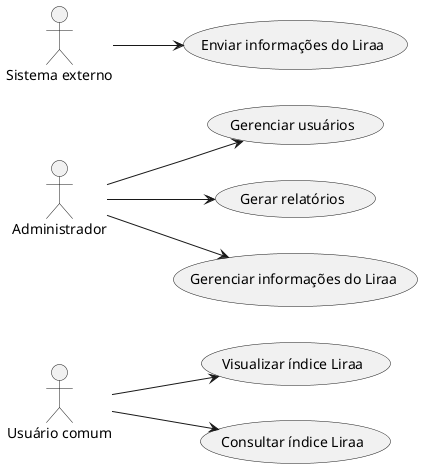 @startuml
left to right direction
actor "Usuário comum" as user
actor "Administrador" as admin
actor "Sistema externo" as system
user --> (Visualizar índice Liraa)
user --> (Consultar índice Liraa)
admin --> (Gerenciar usuários)
admin --> (Gerar relatórios)
admin --> (Gerenciar informações do Liraa)
system --> (Enviar informações do Liraa)
@enduml
